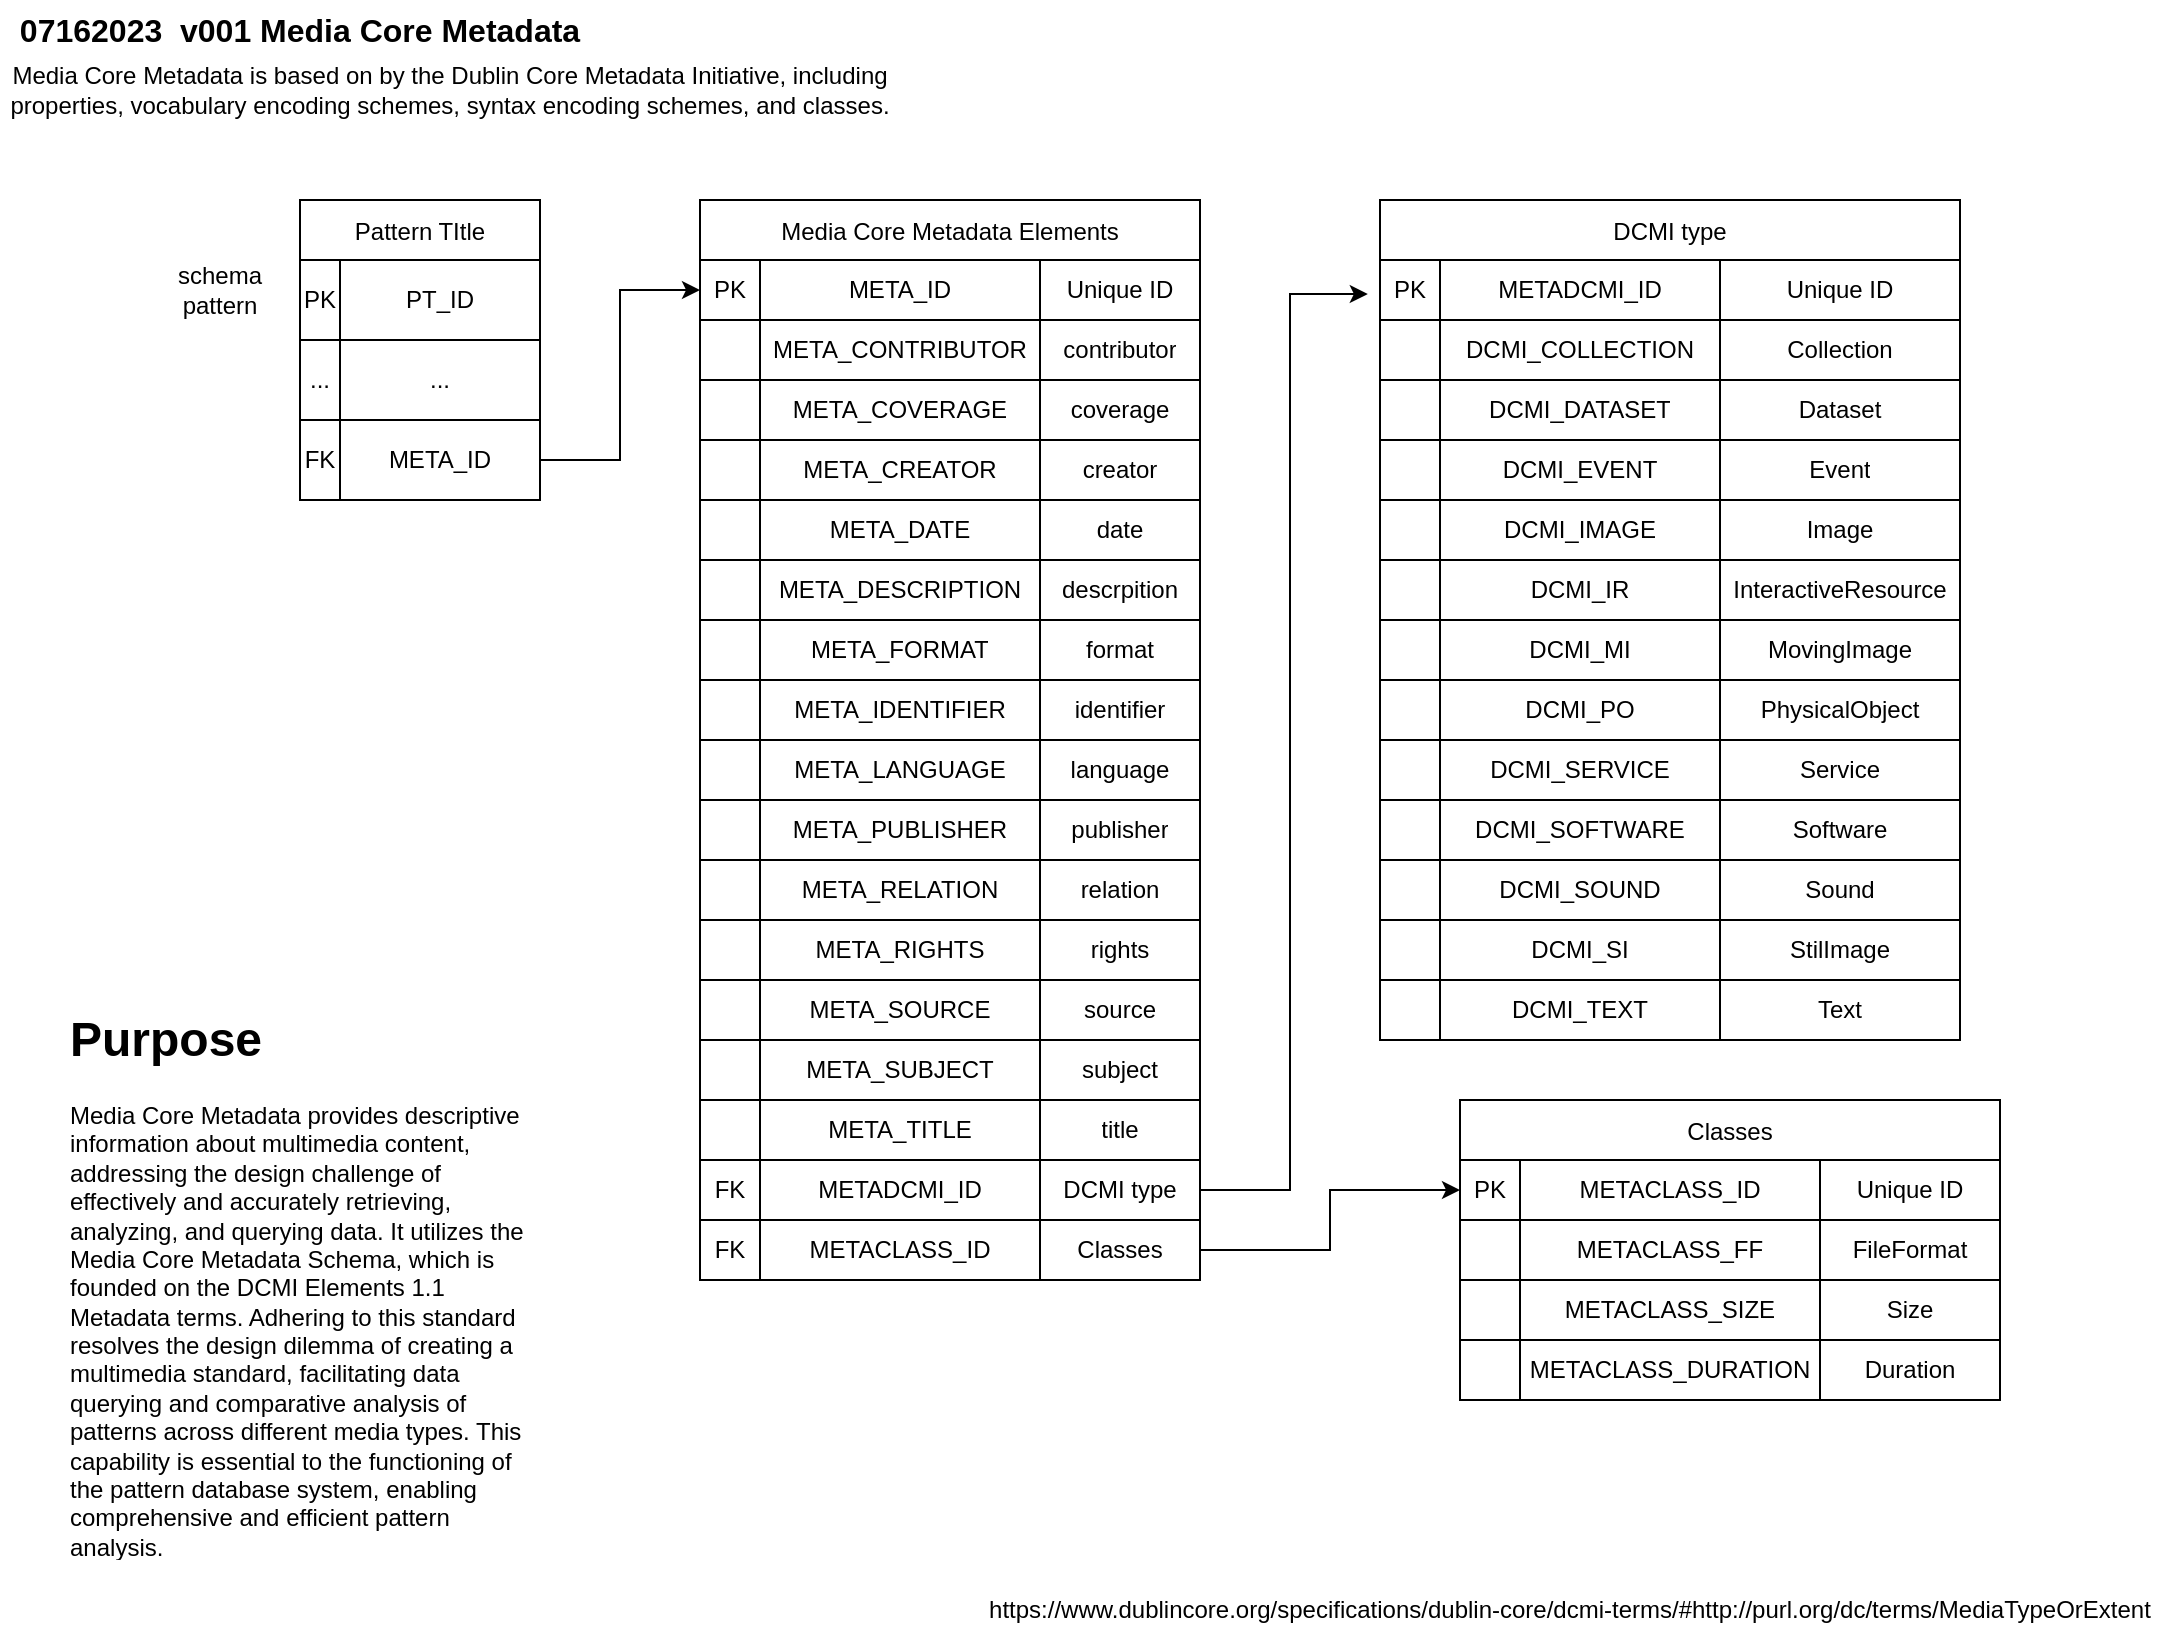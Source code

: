 <mxfile version="21.6.1" type="device">
  <diagram name="Page-1" id="iYKstBox7GolUxYOOgu2">
    <mxGraphModel dx="1591" dy="949" grid="1" gridSize="10" guides="1" tooltips="1" connect="1" arrows="1" fold="1" page="1" pageScale="1" pageWidth="1100" pageHeight="850" math="0" shadow="0">
      <root>
        <mxCell id="0" />
        <mxCell id="1" parent="0" />
        <mxCell id="9rQU9o_O5r2x2-f-fTDm-1" value="07162023&amp;nbsp; v001 Media Core Metadata" style="text;html=1;strokeColor=none;fillColor=none;align=center;verticalAlign=middle;whiteSpace=wrap;rounded=0;strokeWidth=0;fontSize=16;fontStyle=1" vertex="1" parent="1">
          <mxGeometry x="10" y="20" width="300" height="30" as="geometry" />
        </mxCell>
        <mxCell id="9rQU9o_O5r2x2-f-fTDm-2" value="Media Core Metadata Elements" style="shape=table;startSize=30;container=1;collapsible=0;childLayout=tableLayout;" vertex="1" parent="1">
          <mxGeometry x="360" y="120" width="250" height="540" as="geometry" />
        </mxCell>
        <mxCell id="9rQU9o_O5r2x2-f-fTDm-117" style="shape=tableRow;horizontal=0;startSize=0;swimlaneHead=0;swimlaneBody=0;strokeColor=inherit;top=0;left=0;bottom=0;right=0;collapsible=0;dropTarget=0;fillColor=none;points=[[0,0.5],[1,0.5]];portConstraint=eastwest;" vertex="1" parent="9rQU9o_O5r2x2-f-fTDm-2">
          <mxGeometry y="30" width="250" height="30" as="geometry" />
        </mxCell>
        <mxCell id="9rQU9o_O5r2x2-f-fTDm-118" value="PK" style="shape=partialRectangle;html=1;whiteSpace=wrap;connectable=0;strokeColor=inherit;overflow=hidden;fillColor=none;top=0;left=0;bottom=0;right=0;pointerEvents=1;" vertex="1" parent="9rQU9o_O5r2x2-f-fTDm-117">
          <mxGeometry width="30" height="30" as="geometry">
            <mxRectangle width="30" height="30" as="alternateBounds" />
          </mxGeometry>
        </mxCell>
        <mxCell id="9rQU9o_O5r2x2-f-fTDm-119" value="META_ID" style="shape=partialRectangle;html=1;whiteSpace=wrap;connectable=0;strokeColor=inherit;overflow=hidden;fillColor=none;top=0;left=0;bottom=0;right=0;pointerEvents=1;" vertex="1" parent="9rQU9o_O5r2x2-f-fTDm-117">
          <mxGeometry x="30" width="140" height="30" as="geometry">
            <mxRectangle width="140" height="30" as="alternateBounds" />
          </mxGeometry>
        </mxCell>
        <mxCell id="9rQU9o_O5r2x2-f-fTDm-120" value="Unique ID" style="shape=partialRectangle;html=1;whiteSpace=wrap;connectable=0;strokeColor=inherit;overflow=hidden;fillColor=none;top=0;left=0;bottom=0;right=0;pointerEvents=1;" vertex="1" parent="9rQU9o_O5r2x2-f-fTDm-117">
          <mxGeometry x="170" width="80" height="30" as="geometry">
            <mxRectangle width="80" height="30" as="alternateBounds" />
          </mxGeometry>
        </mxCell>
        <mxCell id="9rQU9o_O5r2x2-f-fTDm-3" value="" style="shape=tableRow;horizontal=0;startSize=0;swimlaneHead=0;swimlaneBody=0;strokeColor=inherit;top=0;left=0;bottom=0;right=0;collapsible=0;dropTarget=0;fillColor=none;points=[[0,0.5],[1,0.5]];portConstraint=eastwest;" vertex="1" parent="9rQU9o_O5r2x2-f-fTDm-2">
          <mxGeometry y="60" width="250" height="30" as="geometry" />
        </mxCell>
        <mxCell id="9rQU9o_O5r2x2-f-fTDm-101" value="" style="shape=partialRectangle;html=1;whiteSpace=wrap;connectable=0;strokeColor=inherit;overflow=hidden;fillColor=none;top=0;left=0;bottom=0;right=0;pointerEvents=1;" vertex="1" parent="9rQU9o_O5r2x2-f-fTDm-3">
          <mxGeometry width="30" height="30" as="geometry">
            <mxRectangle width="30" height="30" as="alternateBounds" />
          </mxGeometry>
        </mxCell>
        <mxCell id="9rQU9o_O5r2x2-f-fTDm-85" value="META_CONTRIBUTOR" style="shape=partialRectangle;html=1;whiteSpace=wrap;connectable=0;strokeColor=inherit;overflow=hidden;fillColor=none;top=0;left=0;bottom=0;right=0;pointerEvents=1;" vertex="1" parent="9rQU9o_O5r2x2-f-fTDm-3">
          <mxGeometry x="30" width="140" height="30" as="geometry">
            <mxRectangle width="140" height="30" as="alternateBounds" />
          </mxGeometry>
        </mxCell>
        <mxCell id="9rQU9o_O5r2x2-f-fTDm-4" value="contributor" style="shape=partialRectangle;html=1;whiteSpace=wrap;connectable=0;strokeColor=inherit;overflow=hidden;fillColor=none;top=0;left=0;bottom=0;right=0;pointerEvents=1;" vertex="1" parent="9rQU9o_O5r2x2-f-fTDm-3">
          <mxGeometry x="170" width="80" height="30" as="geometry">
            <mxRectangle width="80" height="30" as="alternateBounds" />
          </mxGeometry>
        </mxCell>
        <mxCell id="9rQU9o_O5r2x2-f-fTDm-5" value="" style="shape=tableRow;horizontal=0;startSize=0;swimlaneHead=0;swimlaneBody=0;strokeColor=inherit;top=0;left=0;bottom=0;right=0;collapsible=0;dropTarget=0;fillColor=none;points=[[0,0.5],[1,0.5]];portConstraint=eastwest;" vertex="1" parent="9rQU9o_O5r2x2-f-fTDm-2">
          <mxGeometry y="90" width="250" height="30" as="geometry" />
        </mxCell>
        <mxCell id="9rQU9o_O5r2x2-f-fTDm-102" style="shape=partialRectangle;html=1;whiteSpace=wrap;connectable=0;strokeColor=inherit;overflow=hidden;fillColor=none;top=0;left=0;bottom=0;right=0;pointerEvents=1;" vertex="1" parent="9rQU9o_O5r2x2-f-fTDm-5">
          <mxGeometry width="30" height="30" as="geometry">
            <mxRectangle width="30" height="30" as="alternateBounds" />
          </mxGeometry>
        </mxCell>
        <mxCell id="9rQU9o_O5r2x2-f-fTDm-86" value="META_COVERAGE" style="shape=partialRectangle;html=1;whiteSpace=wrap;connectable=0;strokeColor=inherit;overflow=hidden;fillColor=none;top=0;left=0;bottom=0;right=0;pointerEvents=1;" vertex="1" parent="9rQU9o_O5r2x2-f-fTDm-5">
          <mxGeometry x="30" width="140" height="30" as="geometry">
            <mxRectangle width="140" height="30" as="alternateBounds" />
          </mxGeometry>
        </mxCell>
        <mxCell id="9rQU9o_O5r2x2-f-fTDm-6" value="coverage" style="shape=partialRectangle;html=1;whiteSpace=wrap;connectable=0;strokeColor=inherit;overflow=hidden;fillColor=none;top=0;left=0;bottom=0;right=0;pointerEvents=1;" vertex="1" parent="9rQU9o_O5r2x2-f-fTDm-5">
          <mxGeometry x="170" width="80" height="30" as="geometry">
            <mxRectangle width="80" height="30" as="alternateBounds" />
          </mxGeometry>
        </mxCell>
        <mxCell id="9rQU9o_O5r2x2-f-fTDm-7" value="" style="shape=tableRow;horizontal=0;startSize=0;swimlaneHead=0;swimlaneBody=0;strokeColor=inherit;top=0;left=0;bottom=0;right=0;collapsible=0;dropTarget=0;fillColor=none;points=[[0,0.5],[1,0.5]];portConstraint=eastwest;" vertex="1" parent="9rQU9o_O5r2x2-f-fTDm-2">
          <mxGeometry y="120" width="250" height="30" as="geometry" />
        </mxCell>
        <mxCell id="9rQU9o_O5r2x2-f-fTDm-103" style="shape=partialRectangle;html=1;whiteSpace=wrap;connectable=0;strokeColor=inherit;overflow=hidden;fillColor=none;top=0;left=0;bottom=0;right=0;pointerEvents=1;" vertex="1" parent="9rQU9o_O5r2x2-f-fTDm-7">
          <mxGeometry width="30" height="30" as="geometry">
            <mxRectangle width="30" height="30" as="alternateBounds" />
          </mxGeometry>
        </mxCell>
        <mxCell id="9rQU9o_O5r2x2-f-fTDm-87" value="META_CREATOR" style="shape=partialRectangle;html=1;whiteSpace=wrap;connectable=0;strokeColor=inherit;overflow=hidden;fillColor=none;top=0;left=0;bottom=0;right=0;pointerEvents=1;" vertex="1" parent="9rQU9o_O5r2x2-f-fTDm-7">
          <mxGeometry x="30" width="140" height="30" as="geometry">
            <mxRectangle width="140" height="30" as="alternateBounds" />
          </mxGeometry>
        </mxCell>
        <mxCell id="9rQU9o_O5r2x2-f-fTDm-8" value="creator" style="shape=partialRectangle;html=1;whiteSpace=wrap;connectable=0;strokeColor=inherit;overflow=hidden;fillColor=none;top=0;left=0;bottom=0;right=0;pointerEvents=1;" vertex="1" parent="9rQU9o_O5r2x2-f-fTDm-7">
          <mxGeometry x="170" width="80" height="30" as="geometry">
            <mxRectangle width="80" height="30" as="alternateBounds" />
          </mxGeometry>
        </mxCell>
        <mxCell id="9rQU9o_O5r2x2-f-fTDm-10" style="shape=tableRow;horizontal=0;startSize=0;swimlaneHead=0;swimlaneBody=0;strokeColor=inherit;top=0;left=0;bottom=0;right=0;collapsible=0;dropTarget=0;fillColor=none;points=[[0,0.5],[1,0.5]];portConstraint=eastwest;" vertex="1" parent="9rQU9o_O5r2x2-f-fTDm-2">
          <mxGeometry y="150" width="250" height="30" as="geometry" />
        </mxCell>
        <mxCell id="9rQU9o_O5r2x2-f-fTDm-104" style="shape=partialRectangle;html=1;whiteSpace=wrap;connectable=0;strokeColor=inherit;overflow=hidden;fillColor=none;top=0;left=0;bottom=0;right=0;pointerEvents=1;" vertex="1" parent="9rQU9o_O5r2x2-f-fTDm-10">
          <mxGeometry width="30" height="30" as="geometry">
            <mxRectangle width="30" height="30" as="alternateBounds" />
          </mxGeometry>
        </mxCell>
        <mxCell id="9rQU9o_O5r2x2-f-fTDm-88" value="META_DATE" style="shape=partialRectangle;html=1;whiteSpace=wrap;connectable=0;strokeColor=inherit;overflow=hidden;fillColor=none;top=0;left=0;bottom=0;right=0;pointerEvents=1;" vertex="1" parent="9rQU9o_O5r2x2-f-fTDm-10">
          <mxGeometry x="30" width="140" height="30" as="geometry">
            <mxRectangle width="140" height="30" as="alternateBounds" />
          </mxGeometry>
        </mxCell>
        <mxCell id="9rQU9o_O5r2x2-f-fTDm-11" value="date" style="shape=partialRectangle;html=1;whiteSpace=wrap;connectable=0;strokeColor=inherit;overflow=hidden;fillColor=none;top=0;left=0;bottom=0;right=0;pointerEvents=1;" vertex="1" parent="9rQU9o_O5r2x2-f-fTDm-10">
          <mxGeometry x="170" width="80" height="30" as="geometry">
            <mxRectangle width="80" height="30" as="alternateBounds" />
          </mxGeometry>
        </mxCell>
        <mxCell id="9rQU9o_O5r2x2-f-fTDm-12" style="shape=tableRow;horizontal=0;startSize=0;swimlaneHead=0;swimlaneBody=0;strokeColor=inherit;top=0;left=0;bottom=0;right=0;collapsible=0;dropTarget=0;fillColor=none;points=[[0,0.5],[1,0.5]];portConstraint=eastwest;" vertex="1" parent="9rQU9o_O5r2x2-f-fTDm-2">
          <mxGeometry y="180" width="250" height="30" as="geometry" />
        </mxCell>
        <mxCell id="9rQU9o_O5r2x2-f-fTDm-105" style="shape=partialRectangle;html=1;whiteSpace=wrap;connectable=0;strokeColor=inherit;overflow=hidden;fillColor=none;top=0;left=0;bottom=0;right=0;pointerEvents=1;" vertex="1" parent="9rQU9o_O5r2x2-f-fTDm-12">
          <mxGeometry width="30" height="30" as="geometry">
            <mxRectangle width="30" height="30" as="alternateBounds" />
          </mxGeometry>
        </mxCell>
        <mxCell id="9rQU9o_O5r2x2-f-fTDm-89" value="META_DESCRIPTION" style="shape=partialRectangle;html=1;whiteSpace=wrap;connectable=0;strokeColor=inherit;overflow=hidden;fillColor=none;top=0;left=0;bottom=0;right=0;pointerEvents=1;" vertex="1" parent="9rQU9o_O5r2x2-f-fTDm-12">
          <mxGeometry x="30" width="140" height="30" as="geometry">
            <mxRectangle width="140" height="30" as="alternateBounds" />
          </mxGeometry>
        </mxCell>
        <mxCell id="9rQU9o_O5r2x2-f-fTDm-13" value="descrpition" style="shape=partialRectangle;html=1;whiteSpace=wrap;connectable=0;strokeColor=inherit;overflow=hidden;fillColor=none;top=0;left=0;bottom=0;right=0;pointerEvents=1;" vertex="1" parent="9rQU9o_O5r2x2-f-fTDm-12">
          <mxGeometry x="170" width="80" height="30" as="geometry">
            <mxRectangle width="80" height="30" as="alternateBounds" />
          </mxGeometry>
        </mxCell>
        <mxCell id="9rQU9o_O5r2x2-f-fTDm-14" style="shape=tableRow;horizontal=0;startSize=0;swimlaneHead=0;swimlaneBody=0;strokeColor=inherit;top=0;left=0;bottom=0;right=0;collapsible=0;dropTarget=0;fillColor=none;points=[[0,0.5],[1,0.5]];portConstraint=eastwest;" vertex="1" parent="9rQU9o_O5r2x2-f-fTDm-2">
          <mxGeometry y="210" width="250" height="30" as="geometry" />
        </mxCell>
        <mxCell id="9rQU9o_O5r2x2-f-fTDm-106" style="shape=partialRectangle;html=1;whiteSpace=wrap;connectable=0;strokeColor=inherit;overflow=hidden;fillColor=none;top=0;left=0;bottom=0;right=0;pointerEvents=1;" vertex="1" parent="9rQU9o_O5r2x2-f-fTDm-14">
          <mxGeometry width="30" height="30" as="geometry">
            <mxRectangle width="30" height="30" as="alternateBounds" />
          </mxGeometry>
        </mxCell>
        <mxCell id="9rQU9o_O5r2x2-f-fTDm-90" value="META_FORMAT" style="shape=partialRectangle;html=1;whiteSpace=wrap;connectable=0;strokeColor=inherit;overflow=hidden;fillColor=none;top=0;left=0;bottom=0;right=0;pointerEvents=1;" vertex="1" parent="9rQU9o_O5r2x2-f-fTDm-14">
          <mxGeometry x="30" width="140" height="30" as="geometry">
            <mxRectangle width="140" height="30" as="alternateBounds" />
          </mxGeometry>
        </mxCell>
        <mxCell id="9rQU9o_O5r2x2-f-fTDm-15" value="format" style="shape=partialRectangle;html=1;whiteSpace=wrap;connectable=0;strokeColor=inherit;overflow=hidden;fillColor=none;top=0;left=0;bottom=0;right=0;pointerEvents=1;" vertex="1" parent="9rQU9o_O5r2x2-f-fTDm-14">
          <mxGeometry x="170" width="80" height="30" as="geometry">
            <mxRectangle width="80" height="30" as="alternateBounds" />
          </mxGeometry>
        </mxCell>
        <mxCell id="9rQU9o_O5r2x2-f-fTDm-16" style="shape=tableRow;horizontal=0;startSize=0;swimlaneHead=0;swimlaneBody=0;strokeColor=inherit;top=0;left=0;bottom=0;right=0;collapsible=0;dropTarget=0;fillColor=none;points=[[0,0.5],[1,0.5]];portConstraint=eastwest;" vertex="1" parent="9rQU9o_O5r2x2-f-fTDm-2">
          <mxGeometry y="240" width="250" height="30" as="geometry" />
        </mxCell>
        <mxCell id="9rQU9o_O5r2x2-f-fTDm-107" style="shape=partialRectangle;html=1;whiteSpace=wrap;connectable=0;strokeColor=inherit;overflow=hidden;fillColor=none;top=0;left=0;bottom=0;right=0;pointerEvents=1;" vertex="1" parent="9rQU9o_O5r2x2-f-fTDm-16">
          <mxGeometry width="30" height="30" as="geometry">
            <mxRectangle width="30" height="30" as="alternateBounds" />
          </mxGeometry>
        </mxCell>
        <mxCell id="9rQU9o_O5r2x2-f-fTDm-91" value="META_IDENTIFIER" style="shape=partialRectangle;html=1;whiteSpace=wrap;connectable=0;strokeColor=inherit;overflow=hidden;fillColor=none;top=0;left=0;bottom=0;right=0;pointerEvents=1;" vertex="1" parent="9rQU9o_O5r2x2-f-fTDm-16">
          <mxGeometry x="30" width="140" height="30" as="geometry">
            <mxRectangle width="140" height="30" as="alternateBounds" />
          </mxGeometry>
        </mxCell>
        <mxCell id="9rQU9o_O5r2x2-f-fTDm-17" value="identifier" style="shape=partialRectangle;html=1;whiteSpace=wrap;connectable=0;strokeColor=inherit;overflow=hidden;fillColor=none;top=0;left=0;bottom=0;right=0;pointerEvents=1;" vertex="1" parent="9rQU9o_O5r2x2-f-fTDm-16">
          <mxGeometry x="170" width="80" height="30" as="geometry">
            <mxRectangle width="80" height="30" as="alternateBounds" />
          </mxGeometry>
        </mxCell>
        <mxCell id="9rQU9o_O5r2x2-f-fTDm-18" style="shape=tableRow;horizontal=0;startSize=0;swimlaneHead=0;swimlaneBody=0;strokeColor=inherit;top=0;left=0;bottom=0;right=0;collapsible=0;dropTarget=0;fillColor=none;points=[[0,0.5],[1,0.5]];portConstraint=eastwest;" vertex="1" parent="9rQU9o_O5r2x2-f-fTDm-2">
          <mxGeometry y="270" width="250" height="30" as="geometry" />
        </mxCell>
        <mxCell id="9rQU9o_O5r2x2-f-fTDm-108" style="shape=partialRectangle;html=1;whiteSpace=wrap;connectable=0;strokeColor=inherit;overflow=hidden;fillColor=none;top=0;left=0;bottom=0;right=0;pointerEvents=1;" vertex="1" parent="9rQU9o_O5r2x2-f-fTDm-18">
          <mxGeometry width="30" height="30" as="geometry">
            <mxRectangle width="30" height="30" as="alternateBounds" />
          </mxGeometry>
        </mxCell>
        <mxCell id="9rQU9o_O5r2x2-f-fTDm-92" value="META_LANGUAGE" style="shape=partialRectangle;html=1;whiteSpace=wrap;connectable=0;strokeColor=inherit;overflow=hidden;fillColor=none;top=0;left=0;bottom=0;right=0;pointerEvents=1;" vertex="1" parent="9rQU9o_O5r2x2-f-fTDm-18">
          <mxGeometry x="30" width="140" height="30" as="geometry">
            <mxRectangle width="140" height="30" as="alternateBounds" />
          </mxGeometry>
        </mxCell>
        <mxCell id="9rQU9o_O5r2x2-f-fTDm-19" value="language" style="shape=partialRectangle;html=1;whiteSpace=wrap;connectable=0;strokeColor=inherit;overflow=hidden;fillColor=none;top=0;left=0;bottom=0;right=0;pointerEvents=1;" vertex="1" parent="9rQU9o_O5r2x2-f-fTDm-18">
          <mxGeometry x="170" width="80" height="30" as="geometry">
            <mxRectangle width="80" height="30" as="alternateBounds" />
          </mxGeometry>
        </mxCell>
        <mxCell id="9rQU9o_O5r2x2-f-fTDm-20" style="shape=tableRow;horizontal=0;startSize=0;swimlaneHead=0;swimlaneBody=0;strokeColor=inherit;top=0;left=0;bottom=0;right=0;collapsible=0;dropTarget=0;fillColor=none;points=[[0,0.5],[1,0.5]];portConstraint=eastwest;" vertex="1" parent="9rQU9o_O5r2x2-f-fTDm-2">
          <mxGeometry y="300" width="250" height="30" as="geometry" />
        </mxCell>
        <mxCell id="9rQU9o_O5r2x2-f-fTDm-109" style="shape=partialRectangle;html=1;whiteSpace=wrap;connectable=0;strokeColor=inherit;overflow=hidden;fillColor=none;top=0;left=0;bottom=0;right=0;pointerEvents=1;" vertex="1" parent="9rQU9o_O5r2x2-f-fTDm-20">
          <mxGeometry width="30" height="30" as="geometry">
            <mxRectangle width="30" height="30" as="alternateBounds" />
          </mxGeometry>
        </mxCell>
        <mxCell id="9rQU9o_O5r2x2-f-fTDm-93" value="META_PUBLISHER" style="shape=partialRectangle;html=1;whiteSpace=wrap;connectable=0;strokeColor=inherit;overflow=hidden;fillColor=none;top=0;left=0;bottom=0;right=0;pointerEvents=1;" vertex="1" parent="9rQU9o_O5r2x2-f-fTDm-20">
          <mxGeometry x="30" width="140" height="30" as="geometry">
            <mxRectangle width="140" height="30" as="alternateBounds" />
          </mxGeometry>
        </mxCell>
        <mxCell id="9rQU9o_O5r2x2-f-fTDm-21" value="publisher" style="shape=partialRectangle;html=1;whiteSpace=wrap;connectable=0;strokeColor=inherit;overflow=hidden;fillColor=none;top=0;left=0;bottom=0;right=0;pointerEvents=1;" vertex="1" parent="9rQU9o_O5r2x2-f-fTDm-20">
          <mxGeometry x="170" width="80" height="30" as="geometry">
            <mxRectangle width="80" height="30" as="alternateBounds" />
          </mxGeometry>
        </mxCell>
        <mxCell id="9rQU9o_O5r2x2-f-fTDm-22" style="shape=tableRow;horizontal=0;startSize=0;swimlaneHead=0;swimlaneBody=0;strokeColor=inherit;top=0;left=0;bottom=0;right=0;collapsible=0;dropTarget=0;fillColor=none;points=[[0,0.5],[1,0.5]];portConstraint=eastwest;" vertex="1" parent="9rQU9o_O5r2x2-f-fTDm-2">
          <mxGeometry y="330" width="250" height="30" as="geometry" />
        </mxCell>
        <mxCell id="9rQU9o_O5r2x2-f-fTDm-110" style="shape=partialRectangle;html=1;whiteSpace=wrap;connectable=0;strokeColor=inherit;overflow=hidden;fillColor=none;top=0;left=0;bottom=0;right=0;pointerEvents=1;" vertex="1" parent="9rQU9o_O5r2x2-f-fTDm-22">
          <mxGeometry width="30" height="30" as="geometry">
            <mxRectangle width="30" height="30" as="alternateBounds" />
          </mxGeometry>
        </mxCell>
        <mxCell id="9rQU9o_O5r2x2-f-fTDm-94" value="META_RELATION" style="shape=partialRectangle;html=1;whiteSpace=wrap;connectable=0;strokeColor=inherit;overflow=hidden;fillColor=none;top=0;left=0;bottom=0;right=0;pointerEvents=1;" vertex="1" parent="9rQU9o_O5r2x2-f-fTDm-22">
          <mxGeometry x="30" width="140" height="30" as="geometry">
            <mxRectangle width="140" height="30" as="alternateBounds" />
          </mxGeometry>
        </mxCell>
        <mxCell id="9rQU9o_O5r2x2-f-fTDm-23" value="relation" style="shape=partialRectangle;html=1;whiteSpace=wrap;connectable=0;strokeColor=inherit;overflow=hidden;fillColor=none;top=0;left=0;bottom=0;right=0;pointerEvents=1;" vertex="1" parent="9rQU9o_O5r2x2-f-fTDm-22">
          <mxGeometry x="170" width="80" height="30" as="geometry">
            <mxRectangle width="80" height="30" as="alternateBounds" />
          </mxGeometry>
        </mxCell>
        <mxCell id="9rQU9o_O5r2x2-f-fTDm-24" style="shape=tableRow;horizontal=0;startSize=0;swimlaneHead=0;swimlaneBody=0;strokeColor=inherit;top=0;left=0;bottom=0;right=0;collapsible=0;dropTarget=0;fillColor=none;points=[[0,0.5],[1,0.5]];portConstraint=eastwest;" vertex="1" parent="9rQU9o_O5r2x2-f-fTDm-2">
          <mxGeometry y="360" width="250" height="30" as="geometry" />
        </mxCell>
        <mxCell id="9rQU9o_O5r2x2-f-fTDm-111" style="shape=partialRectangle;html=1;whiteSpace=wrap;connectable=0;strokeColor=inherit;overflow=hidden;fillColor=none;top=0;left=0;bottom=0;right=0;pointerEvents=1;" vertex="1" parent="9rQU9o_O5r2x2-f-fTDm-24">
          <mxGeometry width="30" height="30" as="geometry">
            <mxRectangle width="30" height="30" as="alternateBounds" />
          </mxGeometry>
        </mxCell>
        <mxCell id="9rQU9o_O5r2x2-f-fTDm-95" value="META_RIGHTS" style="shape=partialRectangle;html=1;whiteSpace=wrap;connectable=0;strokeColor=inherit;overflow=hidden;fillColor=none;top=0;left=0;bottom=0;right=0;pointerEvents=1;" vertex="1" parent="9rQU9o_O5r2x2-f-fTDm-24">
          <mxGeometry x="30" width="140" height="30" as="geometry">
            <mxRectangle width="140" height="30" as="alternateBounds" />
          </mxGeometry>
        </mxCell>
        <mxCell id="9rQU9o_O5r2x2-f-fTDm-25" value="rights" style="shape=partialRectangle;html=1;whiteSpace=wrap;connectable=0;strokeColor=inherit;overflow=hidden;fillColor=none;top=0;left=0;bottom=0;right=0;pointerEvents=1;" vertex="1" parent="9rQU9o_O5r2x2-f-fTDm-24">
          <mxGeometry x="170" width="80" height="30" as="geometry">
            <mxRectangle width="80" height="30" as="alternateBounds" />
          </mxGeometry>
        </mxCell>
        <mxCell id="9rQU9o_O5r2x2-f-fTDm-26" style="shape=tableRow;horizontal=0;startSize=0;swimlaneHead=0;swimlaneBody=0;strokeColor=inherit;top=0;left=0;bottom=0;right=0;collapsible=0;dropTarget=0;fillColor=none;points=[[0,0.5],[1,0.5]];portConstraint=eastwest;" vertex="1" parent="9rQU9o_O5r2x2-f-fTDm-2">
          <mxGeometry y="390" width="250" height="30" as="geometry" />
        </mxCell>
        <mxCell id="9rQU9o_O5r2x2-f-fTDm-112" style="shape=partialRectangle;html=1;whiteSpace=wrap;connectable=0;strokeColor=inherit;overflow=hidden;fillColor=none;top=0;left=0;bottom=0;right=0;pointerEvents=1;" vertex="1" parent="9rQU9o_O5r2x2-f-fTDm-26">
          <mxGeometry width="30" height="30" as="geometry">
            <mxRectangle width="30" height="30" as="alternateBounds" />
          </mxGeometry>
        </mxCell>
        <mxCell id="9rQU9o_O5r2x2-f-fTDm-96" value="META_SOURCE" style="shape=partialRectangle;html=1;whiteSpace=wrap;connectable=0;strokeColor=inherit;overflow=hidden;fillColor=none;top=0;left=0;bottom=0;right=0;pointerEvents=1;" vertex="1" parent="9rQU9o_O5r2x2-f-fTDm-26">
          <mxGeometry x="30" width="140" height="30" as="geometry">
            <mxRectangle width="140" height="30" as="alternateBounds" />
          </mxGeometry>
        </mxCell>
        <mxCell id="9rQU9o_O5r2x2-f-fTDm-27" value="source" style="shape=partialRectangle;html=1;whiteSpace=wrap;connectable=0;strokeColor=inherit;overflow=hidden;fillColor=none;top=0;left=0;bottom=0;right=0;pointerEvents=1;" vertex="1" parent="9rQU9o_O5r2x2-f-fTDm-26">
          <mxGeometry x="170" width="80" height="30" as="geometry">
            <mxRectangle width="80" height="30" as="alternateBounds" />
          </mxGeometry>
        </mxCell>
        <mxCell id="9rQU9o_O5r2x2-f-fTDm-28" style="shape=tableRow;horizontal=0;startSize=0;swimlaneHead=0;swimlaneBody=0;strokeColor=inherit;top=0;left=0;bottom=0;right=0;collapsible=0;dropTarget=0;fillColor=none;points=[[0,0.5],[1,0.5]];portConstraint=eastwest;" vertex="1" parent="9rQU9o_O5r2x2-f-fTDm-2">
          <mxGeometry y="420" width="250" height="30" as="geometry" />
        </mxCell>
        <mxCell id="9rQU9o_O5r2x2-f-fTDm-113" style="shape=partialRectangle;html=1;whiteSpace=wrap;connectable=0;strokeColor=inherit;overflow=hidden;fillColor=none;top=0;left=0;bottom=0;right=0;pointerEvents=1;" vertex="1" parent="9rQU9o_O5r2x2-f-fTDm-28">
          <mxGeometry width="30" height="30" as="geometry">
            <mxRectangle width="30" height="30" as="alternateBounds" />
          </mxGeometry>
        </mxCell>
        <mxCell id="9rQU9o_O5r2x2-f-fTDm-97" value="META_SUBJECT" style="shape=partialRectangle;html=1;whiteSpace=wrap;connectable=0;strokeColor=inherit;overflow=hidden;fillColor=none;top=0;left=0;bottom=0;right=0;pointerEvents=1;" vertex="1" parent="9rQU9o_O5r2x2-f-fTDm-28">
          <mxGeometry x="30" width="140" height="30" as="geometry">
            <mxRectangle width="140" height="30" as="alternateBounds" />
          </mxGeometry>
        </mxCell>
        <mxCell id="9rQU9o_O5r2x2-f-fTDm-29" value="subject" style="shape=partialRectangle;html=1;whiteSpace=wrap;connectable=0;strokeColor=inherit;overflow=hidden;fillColor=none;top=0;left=0;bottom=0;right=0;pointerEvents=1;" vertex="1" parent="9rQU9o_O5r2x2-f-fTDm-28">
          <mxGeometry x="170" width="80" height="30" as="geometry">
            <mxRectangle width="80" height="30" as="alternateBounds" />
          </mxGeometry>
        </mxCell>
        <mxCell id="9rQU9o_O5r2x2-f-fTDm-30" style="shape=tableRow;horizontal=0;startSize=0;swimlaneHead=0;swimlaneBody=0;strokeColor=inherit;top=0;left=0;bottom=0;right=0;collapsible=0;dropTarget=0;fillColor=none;points=[[0,0.5],[1,0.5]];portConstraint=eastwest;" vertex="1" parent="9rQU9o_O5r2x2-f-fTDm-2">
          <mxGeometry y="450" width="250" height="30" as="geometry" />
        </mxCell>
        <mxCell id="9rQU9o_O5r2x2-f-fTDm-114" style="shape=partialRectangle;html=1;whiteSpace=wrap;connectable=0;strokeColor=inherit;overflow=hidden;fillColor=none;top=0;left=0;bottom=0;right=0;pointerEvents=1;" vertex="1" parent="9rQU9o_O5r2x2-f-fTDm-30">
          <mxGeometry width="30" height="30" as="geometry">
            <mxRectangle width="30" height="30" as="alternateBounds" />
          </mxGeometry>
        </mxCell>
        <mxCell id="9rQU9o_O5r2x2-f-fTDm-98" value="META_TITLE" style="shape=partialRectangle;html=1;whiteSpace=wrap;connectable=0;strokeColor=inherit;overflow=hidden;fillColor=none;top=0;left=0;bottom=0;right=0;pointerEvents=1;" vertex="1" parent="9rQU9o_O5r2x2-f-fTDm-30">
          <mxGeometry x="30" width="140" height="30" as="geometry">
            <mxRectangle width="140" height="30" as="alternateBounds" />
          </mxGeometry>
        </mxCell>
        <mxCell id="9rQU9o_O5r2x2-f-fTDm-31" value="title" style="shape=partialRectangle;html=1;whiteSpace=wrap;connectable=0;strokeColor=inherit;overflow=hidden;fillColor=none;top=0;left=0;bottom=0;right=0;pointerEvents=1;" vertex="1" parent="9rQU9o_O5r2x2-f-fTDm-30">
          <mxGeometry x="170" width="80" height="30" as="geometry">
            <mxRectangle width="80" height="30" as="alternateBounds" />
          </mxGeometry>
        </mxCell>
        <mxCell id="9rQU9o_O5r2x2-f-fTDm-32" style="shape=tableRow;horizontal=0;startSize=0;swimlaneHead=0;swimlaneBody=0;strokeColor=inherit;top=0;left=0;bottom=0;right=0;collapsible=0;dropTarget=0;fillColor=none;points=[[0,0.5],[1,0.5]];portConstraint=eastwest;" vertex="1" parent="9rQU9o_O5r2x2-f-fTDm-2">
          <mxGeometry y="480" width="250" height="30" as="geometry" />
        </mxCell>
        <mxCell id="9rQU9o_O5r2x2-f-fTDm-115" value="FK" style="shape=partialRectangle;html=1;whiteSpace=wrap;connectable=0;strokeColor=inherit;overflow=hidden;fillColor=none;top=0;left=0;bottom=0;right=0;pointerEvents=1;" vertex="1" parent="9rQU9o_O5r2x2-f-fTDm-32">
          <mxGeometry width="30" height="30" as="geometry">
            <mxRectangle width="30" height="30" as="alternateBounds" />
          </mxGeometry>
        </mxCell>
        <mxCell id="9rQU9o_O5r2x2-f-fTDm-99" value="METADCMI_ID" style="shape=partialRectangle;html=1;whiteSpace=wrap;connectable=0;strokeColor=inherit;overflow=hidden;fillColor=none;top=0;left=0;bottom=0;right=0;pointerEvents=1;" vertex="1" parent="9rQU9o_O5r2x2-f-fTDm-32">
          <mxGeometry x="30" width="140" height="30" as="geometry">
            <mxRectangle width="140" height="30" as="alternateBounds" />
          </mxGeometry>
        </mxCell>
        <mxCell id="9rQU9o_O5r2x2-f-fTDm-33" value="DCMI type" style="shape=partialRectangle;html=1;whiteSpace=wrap;connectable=0;strokeColor=inherit;overflow=hidden;fillColor=none;top=0;left=0;bottom=0;right=0;pointerEvents=1;" vertex="1" parent="9rQU9o_O5r2x2-f-fTDm-32">
          <mxGeometry x="170" width="80" height="30" as="geometry">
            <mxRectangle width="80" height="30" as="alternateBounds" />
          </mxGeometry>
        </mxCell>
        <mxCell id="9rQU9o_O5r2x2-f-fTDm-72" style="shape=tableRow;horizontal=0;startSize=0;swimlaneHead=0;swimlaneBody=0;strokeColor=inherit;top=0;left=0;bottom=0;right=0;collapsible=0;dropTarget=0;fillColor=none;points=[[0,0.5],[1,0.5]];portConstraint=eastwest;" vertex="1" parent="9rQU9o_O5r2x2-f-fTDm-2">
          <mxGeometry y="510" width="250" height="30" as="geometry" />
        </mxCell>
        <mxCell id="9rQU9o_O5r2x2-f-fTDm-116" value="FK" style="shape=partialRectangle;html=1;whiteSpace=wrap;connectable=0;strokeColor=inherit;overflow=hidden;fillColor=none;top=0;left=0;bottom=0;right=0;pointerEvents=1;" vertex="1" parent="9rQU9o_O5r2x2-f-fTDm-72">
          <mxGeometry width="30" height="30" as="geometry">
            <mxRectangle width="30" height="30" as="alternateBounds" />
          </mxGeometry>
        </mxCell>
        <mxCell id="9rQU9o_O5r2x2-f-fTDm-100" value="METACLASS_ID" style="shape=partialRectangle;html=1;whiteSpace=wrap;connectable=0;strokeColor=inherit;overflow=hidden;fillColor=none;top=0;left=0;bottom=0;right=0;pointerEvents=1;" vertex="1" parent="9rQU9o_O5r2x2-f-fTDm-72">
          <mxGeometry x="30" width="140" height="30" as="geometry">
            <mxRectangle width="140" height="30" as="alternateBounds" />
          </mxGeometry>
        </mxCell>
        <mxCell id="9rQU9o_O5r2x2-f-fTDm-73" value="Classes" style="shape=partialRectangle;html=1;whiteSpace=wrap;connectable=0;strokeColor=inherit;overflow=hidden;fillColor=none;top=0;left=0;bottom=0;right=0;pointerEvents=1;" vertex="1" parent="9rQU9o_O5r2x2-f-fTDm-72">
          <mxGeometry x="170" width="80" height="30" as="geometry">
            <mxRectangle width="80" height="30" as="alternateBounds" />
          </mxGeometry>
        </mxCell>
        <mxCell id="9rQU9o_O5r2x2-f-fTDm-9" value="Media Core Metadata is based on&amp;nbsp;by the Dublin Core Metadata Initiative, including properties, vocabulary encoding schemes, syntax encoding schemes, and classes." style="text;html=1;strokeColor=none;fillColor=none;align=center;verticalAlign=middle;whiteSpace=wrap;rounded=0;" vertex="1" parent="1">
          <mxGeometry x="10" y="50" width="450" height="30" as="geometry" />
        </mxCell>
        <mxCell id="9rQU9o_O5r2x2-f-fTDm-34" value="DCMI type" style="shape=table;startSize=30;container=1;collapsible=0;childLayout=tableLayout;" vertex="1" parent="1">
          <mxGeometry x="700" y="120" width="290" height="420" as="geometry" />
        </mxCell>
        <mxCell id="9rQU9o_O5r2x2-f-fTDm-145" style="shape=tableRow;horizontal=0;startSize=0;swimlaneHead=0;swimlaneBody=0;strokeColor=inherit;top=0;left=0;bottom=0;right=0;collapsible=0;dropTarget=0;fillColor=none;points=[[0,0.5],[1,0.5]];portConstraint=eastwest;" vertex="1" parent="9rQU9o_O5r2x2-f-fTDm-34">
          <mxGeometry y="30" width="290" height="30" as="geometry" />
        </mxCell>
        <mxCell id="9rQU9o_O5r2x2-f-fTDm-146" value="PK" style="shape=partialRectangle;html=1;whiteSpace=wrap;connectable=0;strokeColor=inherit;overflow=hidden;fillColor=none;top=0;left=0;bottom=0;right=0;pointerEvents=1;" vertex="1" parent="9rQU9o_O5r2x2-f-fTDm-145">
          <mxGeometry width="30" height="30" as="geometry">
            <mxRectangle width="30" height="30" as="alternateBounds" />
          </mxGeometry>
        </mxCell>
        <mxCell id="9rQU9o_O5r2x2-f-fTDm-147" value="METADCMI_ID" style="shape=partialRectangle;html=1;whiteSpace=wrap;connectable=0;strokeColor=inherit;overflow=hidden;fillColor=none;top=0;left=0;bottom=0;right=0;pointerEvents=1;" vertex="1" parent="9rQU9o_O5r2x2-f-fTDm-145">
          <mxGeometry x="30" width="140" height="30" as="geometry">
            <mxRectangle width="140" height="30" as="alternateBounds" />
          </mxGeometry>
        </mxCell>
        <mxCell id="9rQU9o_O5r2x2-f-fTDm-148" value="Unique ID" style="shape=partialRectangle;html=1;whiteSpace=wrap;connectable=0;strokeColor=inherit;overflow=hidden;fillColor=none;top=0;left=0;bottom=0;right=0;pointerEvents=1;" vertex="1" parent="9rQU9o_O5r2x2-f-fTDm-145">
          <mxGeometry x="170" width="120" height="30" as="geometry">
            <mxRectangle width="120" height="30" as="alternateBounds" />
          </mxGeometry>
        </mxCell>
        <mxCell id="9rQU9o_O5r2x2-f-fTDm-35" value="" style="shape=tableRow;horizontal=0;startSize=0;swimlaneHead=0;swimlaneBody=0;strokeColor=inherit;top=0;left=0;bottom=0;right=0;collapsible=0;dropTarget=0;fillColor=none;points=[[0,0.5],[1,0.5]];portConstraint=eastwest;" vertex="1" parent="9rQU9o_O5r2x2-f-fTDm-34">
          <mxGeometry y="60" width="290" height="30" as="geometry" />
        </mxCell>
        <mxCell id="9rQU9o_O5r2x2-f-fTDm-133" style="shape=partialRectangle;html=1;whiteSpace=wrap;connectable=0;strokeColor=inherit;overflow=hidden;fillColor=none;top=0;left=0;bottom=0;right=0;pointerEvents=1;" vertex="1" parent="9rQU9o_O5r2x2-f-fTDm-35">
          <mxGeometry width="30" height="30" as="geometry">
            <mxRectangle width="30" height="30" as="alternateBounds" />
          </mxGeometry>
        </mxCell>
        <mxCell id="9rQU9o_O5r2x2-f-fTDm-121" value="DCMI_COLLECTION" style="shape=partialRectangle;html=1;whiteSpace=wrap;connectable=0;strokeColor=inherit;overflow=hidden;fillColor=none;top=0;left=0;bottom=0;right=0;pointerEvents=1;" vertex="1" parent="9rQU9o_O5r2x2-f-fTDm-35">
          <mxGeometry x="30" width="140" height="30" as="geometry">
            <mxRectangle width="140" height="30" as="alternateBounds" />
          </mxGeometry>
        </mxCell>
        <mxCell id="9rQU9o_O5r2x2-f-fTDm-36" value="Collection" style="shape=partialRectangle;html=1;whiteSpace=wrap;connectable=0;strokeColor=inherit;overflow=hidden;fillColor=none;top=0;left=0;bottom=0;right=0;pointerEvents=1;" vertex="1" parent="9rQU9o_O5r2x2-f-fTDm-35">
          <mxGeometry x="170" width="120" height="30" as="geometry">
            <mxRectangle width="120" height="30" as="alternateBounds" />
          </mxGeometry>
        </mxCell>
        <mxCell id="9rQU9o_O5r2x2-f-fTDm-37" value="" style="shape=tableRow;horizontal=0;startSize=0;swimlaneHead=0;swimlaneBody=0;strokeColor=inherit;top=0;left=0;bottom=0;right=0;collapsible=0;dropTarget=0;fillColor=none;points=[[0,0.5],[1,0.5]];portConstraint=eastwest;" vertex="1" parent="9rQU9o_O5r2x2-f-fTDm-34">
          <mxGeometry y="90" width="290" height="30" as="geometry" />
        </mxCell>
        <mxCell id="9rQU9o_O5r2x2-f-fTDm-134" style="shape=partialRectangle;html=1;whiteSpace=wrap;connectable=0;strokeColor=inherit;overflow=hidden;fillColor=none;top=0;left=0;bottom=0;right=0;pointerEvents=1;" vertex="1" parent="9rQU9o_O5r2x2-f-fTDm-37">
          <mxGeometry width="30" height="30" as="geometry">
            <mxRectangle width="30" height="30" as="alternateBounds" />
          </mxGeometry>
        </mxCell>
        <mxCell id="9rQU9o_O5r2x2-f-fTDm-122" value="DCMI_DATASET" style="shape=partialRectangle;html=1;whiteSpace=wrap;connectable=0;strokeColor=inherit;overflow=hidden;fillColor=none;top=0;left=0;bottom=0;right=0;pointerEvents=1;" vertex="1" parent="9rQU9o_O5r2x2-f-fTDm-37">
          <mxGeometry x="30" width="140" height="30" as="geometry">
            <mxRectangle width="140" height="30" as="alternateBounds" />
          </mxGeometry>
        </mxCell>
        <mxCell id="9rQU9o_O5r2x2-f-fTDm-38" value="Dataset" style="shape=partialRectangle;html=1;whiteSpace=wrap;connectable=0;strokeColor=inherit;overflow=hidden;fillColor=none;top=0;left=0;bottom=0;right=0;pointerEvents=1;" vertex="1" parent="9rQU9o_O5r2x2-f-fTDm-37">
          <mxGeometry x="170" width="120" height="30" as="geometry">
            <mxRectangle width="120" height="30" as="alternateBounds" />
          </mxGeometry>
        </mxCell>
        <mxCell id="9rQU9o_O5r2x2-f-fTDm-39" value="" style="shape=tableRow;horizontal=0;startSize=0;swimlaneHead=0;swimlaneBody=0;strokeColor=inherit;top=0;left=0;bottom=0;right=0;collapsible=0;dropTarget=0;fillColor=none;points=[[0,0.5],[1,0.5]];portConstraint=eastwest;" vertex="1" parent="9rQU9o_O5r2x2-f-fTDm-34">
          <mxGeometry y="120" width="290" height="30" as="geometry" />
        </mxCell>
        <mxCell id="9rQU9o_O5r2x2-f-fTDm-135" style="shape=partialRectangle;html=1;whiteSpace=wrap;connectable=0;strokeColor=inherit;overflow=hidden;fillColor=none;top=0;left=0;bottom=0;right=0;pointerEvents=1;" vertex="1" parent="9rQU9o_O5r2x2-f-fTDm-39">
          <mxGeometry width="30" height="30" as="geometry">
            <mxRectangle width="30" height="30" as="alternateBounds" />
          </mxGeometry>
        </mxCell>
        <mxCell id="9rQU9o_O5r2x2-f-fTDm-123" value="DCMI_EVENT" style="shape=partialRectangle;html=1;whiteSpace=wrap;connectable=0;strokeColor=inherit;overflow=hidden;fillColor=none;top=0;left=0;bottom=0;right=0;pointerEvents=1;" vertex="1" parent="9rQU9o_O5r2x2-f-fTDm-39">
          <mxGeometry x="30" width="140" height="30" as="geometry">
            <mxRectangle width="140" height="30" as="alternateBounds" />
          </mxGeometry>
        </mxCell>
        <mxCell id="9rQU9o_O5r2x2-f-fTDm-40" value="Event" style="shape=partialRectangle;html=1;whiteSpace=wrap;connectable=0;strokeColor=inherit;overflow=hidden;fillColor=none;top=0;left=0;bottom=0;right=0;pointerEvents=1;" vertex="1" parent="9rQU9o_O5r2x2-f-fTDm-39">
          <mxGeometry x="170" width="120" height="30" as="geometry">
            <mxRectangle width="120" height="30" as="alternateBounds" />
          </mxGeometry>
        </mxCell>
        <mxCell id="9rQU9o_O5r2x2-f-fTDm-41" value="" style="shape=tableRow;horizontal=0;startSize=0;swimlaneHead=0;swimlaneBody=0;strokeColor=inherit;top=0;left=0;bottom=0;right=0;collapsible=0;dropTarget=0;fillColor=none;points=[[0,0.5],[1,0.5]];portConstraint=eastwest;" vertex="1" parent="9rQU9o_O5r2x2-f-fTDm-34">
          <mxGeometry y="150" width="290" height="30" as="geometry" />
        </mxCell>
        <mxCell id="9rQU9o_O5r2x2-f-fTDm-136" style="shape=partialRectangle;html=1;whiteSpace=wrap;connectable=0;strokeColor=inherit;overflow=hidden;fillColor=none;top=0;left=0;bottom=0;right=0;pointerEvents=1;" vertex="1" parent="9rQU9o_O5r2x2-f-fTDm-41">
          <mxGeometry width="30" height="30" as="geometry">
            <mxRectangle width="30" height="30" as="alternateBounds" />
          </mxGeometry>
        </mxCell>
        <mxCell id="9rQU9o_O5r2x2-f-fTDm-124" value="DCMI_IMAGE" style="shape=partialRectangle;html=1;whiteSpace=wrap;connectable=0;strokeColor=inherit;overflow=hidden;fillColor=none;top=0;left=0;bottom=0;right=0;pointerEvents=1;" vertex="1" parent="9rQU9o_O5r2x2-f-fTDm-41">
          <mxGeometry x="30" width="140" height="30" as="geometry">
            <mxRectangle width="140" height="30" as="alternateBounds" />
          </mxGeometry>
        </mxCell>
        <mxCell id="9rQU9o_O5r2x2-f-fTDm-42" value="Image" style="shape=partialRectangle;html=1;whiteSpace=wrap;connectable=0;strokeColor=inherit;overflow=hidden;fillColor=none;top=0;left=0;bottom=0;right=0;pointerEvents=1;" vertex="1" parent="9rQU9o_O5r2x2-f-fTDm-41">
          <mxGeometry x="170" width="120" height="30" as="geometry">
            <mxRectangle width="120" height="30" as="alternateBounds" />
          </mxGeometry>
        </mxCell>
        <mxCell id="9rQU9o_O5r2x2-f-fTDm-43" value="" style="shape=tableRow;horizontal=0;startSize=0;swimlaneHead=0;swimlaneBody=0;strokeColor=inherit;top=0;left=0;bottom=0;right=0;collapsible=0;dropTarget=0;fillColor=none;points=[[0,0.5],[1,0.5]];portConstraint=eastwest;" vertex="1" parent="9rQU9o_O5r2x2-f-fTDm-34">
          <mxGeometry y="180" width="290" height="30" as="geometry" />
        </mxCell>
        <mxCell id="9rQU9o_O5r2x2-f-fTDm-137" style="shape=partialRectangle;html=1;whiteSpace=wrap;connectable=0;strokeColor=inherit;overflow=hidden;fillColor=none;top=0;left=0;bottom=0;right=0;pointerEvents=1;" vertex="1" parent="9rQU9o_O5r2x2-f-fTDm-43">
          <mxGeometry width="30" height="30" as="geometry">
            <mxRectangle width="30" height="30" as="alternateBounds" />
          </mxGeometry>
        </mxCell>
        <mxCell id="9rQU9o_O5r2x2-f-fTDm-125" value="DCMI_IR" style="shape=partialRectangle;html=1;whiteSpace=wrap;connectable=0;strokeColor=inherit;overflow=hidden;fillColor=none;top=0;left=0;bottom=0;right=0;pointerEvents=1;" vertex="1" parent="9rQU9o_O5r2x2-f-fTDm-43">
          <mxGeometry x="30" width="140" height="30" as="geometry">
            <mxRectangle width="140" height="30" as="alternateBounds" />
          </mxGeometry>
        </mxCell>
        <mxCell id="9rQU9o_O5r2x2-f-fTDm-44" value="InteractiveResource" style="shape=partialRectangle;html=1;whiteSpace=wrap;connectable=0;strokeColor=inherit;overflow=hidden;fillColor=none;top=0;left=0;bottom=0;right=0;pointerEvents=1;" vertex="1" parent="9rQU9o_O5r2x2-f-fTDm-43">
          <mxGeometry x="170" width="120" height="30" as="geometry">
            <mxRectangle width="120" height="30" as="alternateBounds" />
          </mxGeometry>
        </mxCell>
        <mxCell id="9rQU9o_O5r2x2-f-fTDm-45" value="" style="shape=tableRow;horizontal=0;startSize=0;swimlaneHead=0;swimlaneBody=0;strokeColor=inherit;top=0;left=0;bottom=0;right=0;collapsible=0;dropTarget=0;fillColor=none;points=[[0,0.5],[1,0.5]];portConstraint=eastwest;" vertex="1" parent="9rQU9o_O5r2x2-f-fTDm-34">
          <mxGeometry y="210" width="290" height="30" as="geometry" />
        </mxCell>
        <mxCell id="9rQU9o_O5r2x2-f-fTDm-138" style="shape=partialRectangle;html=1;whiteSpace=wrap;connectable=0;strokeColor=inherit;overflow=hidden;fillColor=none;top=0;left=0;bottom=0;right=0;pointerEvents=1;" vertex="1" parent="9rQU9o_O5r2x2-f-fTDm-45">
          <mxGeometry width="30" height="30" as="geometry">
            <mxRectangle width="30" height="30" as="alternateBounds" />
          </mxGeometry>
        </mxCell>
        <mxCell id="9rQU9o_O5r2x2-f-fTDm-126" value="DCMI_MI" style="shape=partialRectangle;html=1;whiteSpace=wrap;connectable=0;strokeColor=inherit;overflow=hidden;fillColor=none;top=0;left=0;bottom=0;right=0;pointerEvents=1;" vertex="1" parent="9rQU9o_O5r2x2-f-fTDm-45">
          <mxGeometry x="30" width="140" height="30" as="geometry">
            <mxRectangle width="140" height="30" as="alternateBounds" />
          </mxGeometry>
        </mxCell>
        <mxCell id="9rQU9o_O5r2x2-f-fTDm-46" value="MovingImage" style="shape=partialRectangle;html=1;whiteSpace=wrap;connectable=0;strokeColor=inherit;overflow=hidden;fillColor=none;top=0;left=0;bottom=0;right=0;pointerEvents=1;" vertex="1" parent="9rQU9o_O5r2x2-f-fTDm-45">
          <mxGeometry x="170" width="120" height="30" as="geometry">
            <mxRectangle width="120" height="30" as="alternateBounds" />
          </mxGeometry>
        </mxCell>
        <mxCell id="9rQU9o_O5r2x2-f-fTDm-47" value="" style="shape=tableRow;horizontal=0;startSize=0;swimlaneHead=0;swimlaneBody=0;strokeColor=inherit;top=0;left=0;bottom=0;right=0;collapsible=0;dropTarget=0;fillColor=none;points=[[0,0.5],[1,0.5]];portConstraint=eastwest;" vertex="1" parent="9rQU9o_O5r2x2-f-fTDm-34">
          <mxGeometry y="240" width="290" height="30" as="geometry" />
        </mxCell>
        <mxCell id="9rQU9o_O5r2x2-f-fTDm-139" style="shape=partialRectangle;html=1;whiteSpace=wrap;connectable=0;strokeColor=inherit;overflow=hidden;fillColor=none;top=0;left=0;bottom=0;right=0;pointerEvents=1;" vertex="1" parent="9rQU9o_O5r2x2-f-fTDm-47">
          <mxGeometry width="30" height="30" as="geometry">
            <mxRectangle width="30" height="30" as="alternateBounds" />
          </mxGeometry>
        </mxCell>
        <mxCell id="9rQU9o_O5r2x2-f-fTDm-127" value="DCMI_PO" style="shape=partialRectangle;html=1;whiteSpace=wrap;connectable=0;strokeColor=inherit;overflow=hidden;fillColor=none;top=0;left=0;bottom=0;right=0;pointerEvents=1;" vertex="1" parent="9rQU9o_O5r2x2-f-fTDm-47">
          <mxGeometry x="30" width="140" height="30" as="geometry">
            <mxRectangle width="140" height="30" as="alternateBounds" />
          </mxGeometry>
        </mxCell>
        <mxCell id="9rQU9o_O5r2x2-f-fTDm-48" value="PhysicalObject" style="shape=partialRectangle;html=1;whiteSpace=wrap;connectable=0;strokeColor=inherit;overflow=hidden;fillColor=none;top=0;left=0;bottom=0;right=0;pointerEvents=1;" vertex="1" parent="9rQU9o_O5r2x2-f-fTDm-47">
          <mxGeometry x="170" width="120" height="30" as="geometry">
            <mxRectangle width="120" height="30" as="alternateBounds" />
          </mxGeometry>
        </mxCell>
        <mxCell id="9rQU9o_O5r2x2-f-fTDm-49" value="" style="shape=tableRow;horizontal=0;startSize=0;swimlaneHead=0;swimlaneBody=0;strokeColor=inherit;top=0;left=0;bottom=0;right=0;collapsible=0;dropTarget=0;fillColor=none;points=[[0,0.5],[1,0.5]];portConstraint=eastwest;" vertex="1" parent="9rQU9o_O5r2x2-f-fTDm-34">
          <mxGeometry y="270" width="290" height="30" as="geometry" />
        </mxCell>
        <mxCell id="9rQU9o_O5r2x2-f-fTDm-140" style="shape=partialRectangle;html=1;whiteSpace=wrap;connectable=0;strokeColor=inherit;overflow=hidden;fillColor=none;top=0;left=0;bottom=0;right=0;pointerEvents=1;" vertex="1" parent="9rQU9o_O5r2x2-f-fTDm-49">
          <mxGeometry width="30" height="30" as="geometry">
            <mxRectangle width="30" height="30" as="alternateBounds" />
          </mxGeometry>
        </mxCell>
        <mxCell id="9rQU9o_O5r2x2-f-fTDm-128" value="DCMI_SERVICE" style="shape=partialRectangle;html=1;whiteSpace=wrap;connectable=0;strokeColor=inherit;overflow=hidden;fillColor=none;top=0;left=0;bottom=0;right=0;pointerEvents=1;" vertex="1" parent="9rQU9o_O5r2x2-f-fTDm-49">
          <mxGeometry x="30" width="140" height="30" as="geometry">
            <mxRectangle width="140" height="30" as="alternateBounds" />
          </mxGeometry>
        </mxCell>
        <mxCell id="9rQU9o_O5r2x2-f-fTDm-50" value="Service" style="shape=partialRectangle;html=1;whiteSpace=wrap;connectable=0;strokeColor=inherit;overflow=hidden;fillColor=none;top=0;left=0;bottom=0;right=0;pointerEvents=1;" vertex="1" parent="9rQU9o_O5r2x2-f-fTDm-49">
          <mxGeometry x="170" width="120" height="30" as="geometry">
            <mxRectangle width="120" height="30" as="alternateBounds" />
          </mxGeometry>
        </mxCell>
        <mxCell id="9rQU9o_O5r2x2-f-fTDm-51" value="" style="shape=tableRow;horizontal=0;startSize=0;swimlaneHead=0;swimlaneBody=0;strokeColor=inherit;top=0;left=0;bottom=0;right=0;collapsible=0;dropTarget=0;fillColor=none;points=[[0,0.5],[1,0.5]];portConstraint=eastwest;" vertex="1" parent="9rQU9o_O5r2x2-f-fTDm-34">
          <mxGeometry y="300" width="290" height="30" as="geometry" />
        </mxCell>
        <mxCell id="9rQU9o_O5r2x2-f-fTDm-141" style="shape=partialRectangle;html=1;whiteSpace=wrap;connectable=0;strokeColor=inherit;overflow=hidden;fillColor=none;top=0;left=0;bottom=0;right=0;pointerEvents=1;" vertex="1" parent="9rQU9o_O5r2x2-f-fTDm-51">
          <mxGeometry width="30" height="30" as="geometry">
            <mxRectangle width="30" height="30" as="alternateBounds" />
          </mxGeometry>
        </mxCell>
        <mxCell id="9rQU9o_O5r2x2-f-fTDm-129" value="DCMI_SOFTWARE" style="shape=partialRectangle;html=1;whiteSpace=wrap;connectable=0;strokeColor=inherit;overflow=hidden;fillColor=none;top=0;left=0;bottom=0;right=0;pointerEvents=1;" vertex="1" parent="9rQU9o_O5r2x2-f-fTDm-51">
          <mxGeometry x="30" width="140" height="30" as="geometry">
            <mxRectangle width="140" height="30" as="alternateBounds" />
          </mxGeometry>
        </mxCell>
        <mxCell id="9rQU9o_O5r2x2-f-fTDm-52" value="Software" style="shape=partialRectangle;html=1;whiteSpace=wrap;connectable=0;strokeColor=inherit;overflow=hidden;fillColor=none;top=0;left=0;bottom=0;right=0;pointerEvents=1;" vertex="1" parent="9rQU9o_O5r2x2-f-fTDm-51">
          <mxGeometry x="170" width="120" height="30" as="geometry">
            <mxRectangle width="120" height="30" as="alternateBounds" />
          </mxGeometry>
        </mxCell>
        <mxCell id="9rQU9o_O5r2x2-f-fTDm-53" style="shape=tableRow;horizontal=0;startSize=0;swimlaneHead=0;swimlaneBody=0;strokeColor=inherit;top=0;left=0;bottom=0;right=0;collapsible=0;dropTarget=0;fillColor=none;points=[[0,0.5],[1,0.5]];portConstraint=eastwest;" vertex="1" parent="9rQU9o_O5r2x2-f-fTDm-34">
          <mxGeometry y="330" width="290" height="30" as="geometry" />
        </mxCell>
        <mxCell id="9rQU9o_O5r2x2-f-fTDm-142" style="shape=partialRectangle;html=1;whiteSpace=wrap;connectable=0;strokeColor=inherit;overflow=hidden;fillColor=none;top=0;left=0;bottom=0;right=0;pointerEvents=1;" vertex="1" parent="9rQU9o_O5r2x2-f-fTDm-53">
          <mxGeometry width="30" height="30" as="geometry">
            <mxRectangle width="30" height="30" as="alternateBounds" />
          </mxGeometry>
        </mxCell>
        <mxCell id="9rQU9o_O5r2x2-f-fTDm-130" value="DCMI_SOUND" style="shape=partialRectangle;html=1;whiteSpace=wrap;connectable=0;strokeColor=inherit;overflow=hidden;fillColor=none;top=0;left=0;bottom=0;right=0;pointerEvents=1;" vertex="1" parent="9rQU9o_O5r2x2-f-fTDm-53">
          <mxGeometry x="30" width="140" height="30" as="geometry">
            <mxRectangle width="140" height="30" as="alternateBounds" />
          </mxGeometry>
        </mxCell>
        <mxCell id="9rQU9o_O5r2x2-f-fTDm-54" value="Sound" style="shape=partialRectangle;html=1;whiteSpace=wrap;connectable=0;strokeColor=inherit;overflow=hidden;fillColor=none;top=0;left=0;bottom=0;right=0;pointerEvents=1;" vertex="1" parent="9rQU9o_O5r2x2-f-fTDm-53">
          <mxGeometry x="170" width="120" height="30" as="geometry">
            <mxRectangle width="120" height="30" as="alternateBounds" />
          </mxGeometry>
        </mxCell>
        <mxCell id="9rQU9o_O5r2x2-f-fTDm-55" style="shape=tableRow;horizontal=0;startSize=0;swimlaneHead=0;swimlaneBody=0;strokeColor=inherit;top=0;left=0;bottom=0;right=0;collapsible=0;dropTarget=0;fillColor=none;points=[[0,0.5],[1,0.5]];portConstraint=eastwest;" vertex="1" parent="9rQU9o_O5r2x2-f-fTDm-34">
          <mxGeometry y="360" width="290" height="30" as="geometry" />
        </mxCell>
        <mxCell id="9rQU9o_O5r2x2-f-fTDm-143" style="shape=partialRectangle;html=1;whiteSpace=wrap;connectable=0;strokeColor=inherit;overflow=hidden;fillColor=none;top=0;left=0;bottom=0;right=0;pointerEvents=1;" vertex="1" parent="9rQU9o_O5r2x2-f-fTDm-55">
          <mxGeometry width="30" height="30" as="geometry">
            <mxRectangle width="30" height="30" as="alternateBounds" />
          </mxGeometry>
        </mxCell>
        <mxCell id="9rQU9o_O5r2x2-f-fTDm-131" value="DCMI_SI" style="shape=partialRectangle;html=1;whiteSpace=wrap;connectable=0;strokeColor=inherit;overflow=hidden;fillColor=none;top=0;left=0;bottom=0;right=0;pointerEvents=1;" vertex="1" parent="9rQU9o_O5r2x2-f-fTDm-55">
          <mxGeometry x="30" width="140" height="30" as="geometry">
            <mxRectangle width="140" height="30" as="alternateBounds" />
          </mxGeometry>
        </mxCell>
        <mxCell id="9rQU9o_O5r2x2-f-fTDm-56" value="StilImage" style="shape=partialRectangle;html=1;whiteSpace=wrap;connectable=0;strokeColor=inherit;overflow=hidden;fillColor=none;top=0;left=0;bottom=0;right=0;pointerEvents=1;" vertex="1" parent="9rQU9o_O5r2x2-f-fTDm-55">
          <mxGeometry x="170" width="120" height="30" as="geometry">
            <mxRectangle width="120" height="30" as="alternateBounds" />
          </mxGeometry>
        </mxCell>
        <mxCell id="9rQU9o_O5r2x2-f-fTDm-57" style="shape=tableRow;horizontal=0;startSize=0;swimlaneHead=0;swimlaneBody=0;strokeColor=inherit;top=0;left=0;bottom=0;right=0;collapsible=0;dropTarget=0;fillColor=none;points=[[0,0.5],[1,0.5]];portConstraint=eastwest;" vertex="1" parent="9rQU9o_O5r2x2-f-fTDm-34">
          <mxGeometry y="390" width="290" height="30" as="geometry" />
        </mxCell>
        <mxCell id="9rQU9o_O5r2x2-f-fTDm-144" style="shape=partialRectangle;html=1;whiteSpace=wrap;connectable=0;strokeColor=inherit;overflow=hidden;fillColor=none;top=0;left=0;bottom=0;right=0;pointerEvents=1;" vertex="1" parent="9rQU9o_O5r2x2-f-fTDm-57">
          <mxGeometry width="30" height="30" as="geometry">
            <mxRectangle width="30" height="30" as="alternateBounds" />
          </mxGeometry>
        </mxCell>
        <mxCell id="9rQU9o_O5r2x2-f-fTDm-132" value="DCMI_TEXT" style="shape=partialRectangle;html=1;whiteSpace=wrap;connectable=0;strokeColor=inherit;overflow=hidden;fillColor=none;top=0;left=0;bottom=0;right=0;pointerEvents=1;" vertex="1" parent="9rQU9o_O5r2x2-f-fTDm-57">
          <mxGeometry x="30" width="140" height="30" as="geometry">
            <mxRectangle width="140" height="30" as="alternateBounds" />
          </mxGeometry>
        </mxCell>
        <mxCell id="9rQU9o_O5r2x2-f-fTDm-58" value="Text" style="shape=partialRectangle;html=1;whiteSpace=wrap;connectable=0;strokeColor=inherit;overflow=hidden;fillColor=none;top=0;left=0;bottom=0;right=0;pointerEvents=1;" vertex="1" parent="9rQU9o_O5r2x2-f-fTDm-57">
          <mxGeometry x="170" width="120" height="30" as="geometry">
            <mxRectangle width="120" height="30" as="alternateBounds" />
          </mxGeometry>
        </mxCell>
        <mxCell id="9rQU9o_O5r2x2-f-fTDm-59" value="Classes" style="shape=table;startSize=30;container=1;collapsible=0;childLayout=tableLayout;" vertex="1" parent="1">
          <mxGeometry x="740" y="570" width="270" height="150" as="geometry" />
        </mxCell>
        <mxCell id="9rQU9o_O5r2x2-f-fTDm-157" style="shape=tableRow;horizontal=0;startSize=0;swimlaneHead=0;swimlaneBody=0;strokeColor=inherit;top=0;left=0;bottom=0;right=0;collapsible=0;dropTarget=0;fillColor=none;points=[[0,0.5],[1,0.5]];portConstraint=eastwest;" vertex="1" parent="9rQU9o_O5r2x2-f-fTDm-59">
          <mxGeometry y="30" width="270" height="30" as="geometry" />
        </mxCell>
        <mxCell id="9rQU9o_O5r2x2-f-fTDm-158" value="PK" style="shape=partialRectangle;html=1;whiteSpace=wrap;connectable=0;strokeColor=inherit;overflow=hidden;fillColor=none;top=0;left=0;bottom=0;right=0;pointerEvents=1;" vertex="1" parent="9rQU9o_O5r2x2-f-fTDm-157">
          <mxGeometry width="30" height="30" as="geometry">
            <mxRectangle width="30" height="30" as="alternateBounds" />
          </mxGeometry>
        </mxCell>
        <mxCell id="9rQU9o_O5r2x2-f-fTDm-159" value="METACLASS_ID" style="shape=partialRectangle;html=1;whiteSpace=wrap;connectable=0;strokeColor=inherit;overflow=hidden;fillColor=none;top=0;left=0;bottom=0;right=0;pointerEvents=1;" vertex="1" parent="9rQU9o_O5r2x2-f-fTDm-157">
          <mxGeometry x="30" width="150" height="30" as="geometry">
            <mxRectangle width="150" height="30" as="alternateBounds" />
          </mxGeometry>
        </mxCell>
        <mxCell id="9rQU9o_O5r2x2-f-fTDm-160" value="Unique ID" style="shape=partialRectangle;html=1;whiteSpace=wrap;connectable=0;strokeColor=inherit;overflow=hidden;fillColor=none;top=0;left=0;bottom=0;right=0;pointerEvents=1;" vertex="1" parent="9rQU9o_O5r2x2-f-fTDm-157">
          <mxGeometry x="180" width="90" height="30" as="geometry">
            <mxRectangle width="90" height="30" as="alternateBounds" />
          </mxGeometry>
        </mxCell>
        <mxCell id="9rQU9o_O5r2x2-f-fTDm-60" value="" style="shape=tableRow;horizontal=0;startSize=0;swimlaneHead=0;swimlaneBody=0;strokeColor=inherit;top=0;left=0;bottom=0;right=0;collapsible=0;dropTarget=0;fillColor=none;points=[[0,0.5],[1,0.5]];portConstraint=eastwest;" vertex="1" parent="9rQU9o_O5r2x2-f-fTDm-59">
          <mxGeometry y="60" width="270" height="30" as="geometry" />
        </mxCell>
        <mxCell id="9rQU9o_O5r2x2-f-fTDm-154" style="shape=partialRectangle;html=1;whiteSpace=wrap;connectable=0;strokeColor=inherit;overflow=hidden;fillColor=none;top=0;left=0;bottom=0;right=0;pointerEvents=1;" vertex="1" parent="9rQU9o_O5r2x2-f-fTDm-60">
          <mxGeometry width="30" height="30" as="geometry">
            <mxRectangle width="30" height="30" as="alternateBounds" />
          </mxGeometry>
        </mxCell>
        <mxCell id="9rQU9o_O5r2x2-f-fTDm-151" value="METACLASS_FF" style="shape=partialRectangle;html=1;whiteSpace=wrap;connectable=0;strokeColor=inherit;overflow=hidden;fillColor=none;top=0;left=0;bottom=0;right=0;pointerEvents=1;" vertex="1" parent="9rQU9o_O5r2x2-f-fTDm-60">
          <mxGeometry x="30" width="150" height="30" as="geometry">
            <mxRectangle width="150" height="30" as="alternateBounds" />
          </mxGeometry>
        </mxCell>
        <mxCell id="9rQU9o_O5r2x2-f-fTDm-61" value="FileFormat" style="shape=partialRectangle;html=1;whiteSpace=wrap;connectable=0;strokeColor=inherit;overflow=hidden;fillColor=none;top=0;left=0;bottom=0;right=0;pointerEvents=1;" vertex="1" parent="9rQU9o_O5r2x2-f-fTDm-60">
          <mxGeometry x="180" width="90" height="30" as="geometry">
            <mxRectangle width="90" height="30" as="alternateBounds" />
          </mxGeometry>
        </mxCell>
        <mxCell id="9rQU9o_O5r2x2-f-fTDm-62" value="" style="shape=tableRow;horizontal=0;startSize=0;swimlaneHead=0;swimlaneBody=0;strokeColor=inherit;top=0;left=0;bottom=0;right=0;collapsible=0;dropTarget=0;fillColor=none;points=[[0,0.5],[1,0.5]];portConstraint=eastwest;" vertex="1" parent="9rQU9o_O5r2x2-f-fTDm-59">
          <mxGeometry y="90" width="270" height="30" as="geometry" />
        </mxCell>
        <mxCell id="9rQU9o_O5r2x2-f-fTDm-155" style="shape=partialRectangle;html=1;whiteSpace=wrap;connectable=0;strokeColor=inherit;overflow=hidden;fillColor=none;top=0;left=0;bottom=0;right=0;pointerEvents=1;" vertex="1" parent="9rQU9o_O5r2x2-f-fTDm-62">
          <mxGeometry width="30" height="30" as="geometry">
            <mxRectangle width="30" height="30" as="alternateBounds" />
          </mxGeometry>
        </mxCell>
        <mxCell id="9rQU9o_O5r2x2-f-fTDm-152" value="METACLASS_SIZE" style="shape=partialRectangle;html=1;whiteSpace=wrap;connectable=0;strokeColor=inherit;overflow=hidden;fillColor=none;top=0;left=0;bottom=0;right=0;pointerEvents=1;" vertex="1" parent="9rQU9o_O5r2x2-f-fTDm-62">
          <mxGeometry x="30" width="150" height="30" as="geometry">
            <mxRectangle width="150" height="30" as="alternateBounds" />
          </mxGeometry>
        </mxCell>
        <mxCell id="9rQU9o_O5r2x2-f-fTDm-63" value="Size" style="shape=partialRectangle;html=1;whiteSpace=wrap;connectable=0;strokeColor=inherit;overflow=hidden;fillColor=none;top=0;left=0;bottom=0;right=0;pointerEvents=1;" vertex="1" parent="9rQU9o_O5r2x2-f-fTDm-62">
          <mxGeometry x="180" width="90" height="30" as="geometry">
            <mxRectangle width="90" height="30" as="alternateBounds" />
          </mxGeometry>
        </mxCell>
        <mxCell id="9rQU9o_O5r2x2-f-fTDm-64" value="" style="shape=tableRow;horizontal=0;startSize=0;swimlaneHead=0;swimlaneBody=0;strokeColor=inherit;top=0;left=0;bottom=0;right=0;collapsible=0;dropTarget=0;fillColor=none;points=[[0,0.5],[1,0.5]];portConstraint=eastwest;" vertex="1" parent="9rQU9o_O5r2x2-f-fTDm-59">
          <mxGeometry y="120" width="270" height="30" as="geometry" />
        </mxCell>
        <mxCell id="9rQU9o_O5r2x2-f-fTDm-156" style="shape=partialRectangle;html=1;whiteSpace=wrap;connectable=0;strokeColor=inherit;overflow=hidden;fillColor=none;top=0;left=0;bottom=0;right=0;pointerEvents=1;" vertex="1" parent="9rQU9o_O5r2x2-f-fTDm-64">
          <mxGeometry width="30" height="30" as="geometry">
            <mxRectangle width="30" height="30" as="alternateBounds" />
          </mxGeometry>
        </mxCell>
        <mxCell id="9rQU9o_O5r2x2-f-fTDm-153" value="METACLASS_DURATION" style="shape=partialRectangle;html=1;whiteSpace=wrap;connectable=0;strokeColor=inherit;overflow=hidden;fillColor=none;top=0;left=0;bottom=0;right=0;pointerEvents=1;" vertex="1" parent="9rQU9o_O5r2x2-f-fTDm-64">
          <mxGeometry x="30" width="150" height="30" as="geometry">
            <mxRectangle width="150" height="30" as="alternateBounds" />
          </mxGeometry>
        </mxCell>
        <mxCell id="9rQU9o_O5r2x2-f-fTDm-65" value="Duration" style="shape=partialRectangle;html=1;whiteSpace=wrap;connectable=0;strokeColor=inherit;overflow=hidden;fillColor=none;top=0;left=0;bottom=0;right=0;pointerEvents=1;" vertex="1" parent="9rQU9o_O5r2x2-f-fTDm-64">
          <mxGeometry x="180" width="90" height="30" as="geometry">
            <mxRectangle width="90" height="30" as="alternateBounds" />
          </mxGeometry>
        </mxCell>
        <mxCell id="9rQU9o_O5r2x2-f-fTDm-74" value="Pattern TItle" style="shape=table;startSize=30;container=1;collapsible=0;childLayout=tableLayout;" vertex="1" parent="1">
          <mxGeometry x="160" y="120" width="120" height="150" as="geometry" />
        </mxCell>
        <mxCell id="9rQU9o_O5r2x2-f-fTDm-75" value="" style="shape=tableRow;horizontal=0;startSize=0;swimlaneHead=0;swimlaneBody=0;strokeColor=inherit;top=0;left=0;bottom=0;right=0;collapsible=0;dropTarget=0;fillColor=none;points=[[0,0.5],[1,0.5]];portConstraint=eastwest;" vertex="1" parent="9rQU9o_O5r2x2-f-fTDm-74">
          <mxGeometry y="30" width="120" height="40" as="geometry" />
        </mxCell>
        <mxCell id="9rQU9o_O5r2x2-f-fTDm-76" value="PK" style="shape=partialRectangle;html=1;whiteSpace=wrap;connectable=0;strokeColor=inherit;overflow=hidden;fillColor=none;top=0;left=0;bottom=0;right=0;pointerEvents=1;" vertex="1" parent="9rQU9o_O5r2x2-f-fTDm-75">
          <mxGeometry width="20" height="40" as="geometry">
            <mxRectangle width="20" height="40" as="alternateBounds" />
          </mxGeometry>
        </mxCell>
        <mxCell id="9rQU9o_O5r2x2-f-fTDm-77" value="PT_ID" style="shape=partialRectangle;html=1;whiteSpace=wrap;connectable=0;strokeColor=inherit;overflow=hidden;fillColor=none;top=0;left=0;bottom=0;right=0;pointerEvents=1;" vertex="1" parent="9rQU9o_O5r2x2-f-fTDm-75">
          <mxGeometry x="20" width="100" height="40" as="geometry">
            <mxRectangle width="100" height="40" as="alternateBounds" />
          </mxGeometry>
        </mxCell>
        <mxCell id="9rQU9o_O5r2x2-f-fTDm-78" value="" style="shape=tableRow;horizontal=0;startSize=0;swimlaneHead=0;swimlaneBody=0;strokeColor=inherit;top=0;left=0;bottom=0;right=0;collapsible=0;dropTarget=0;fillColor=none;points=[[0,0.5],[1,0.5]];portConstraint=eastwest;" vertex="1" parent="9rQU9o_O5r2x2-f-fTDm-74">
          <mxGeometry y="70" width="120" height="40" as="geometry" />
        </mxCell>
        <mxCell id="9rQU9o_O5r2x2-f-fTDm-79" value="..." style="shape=partialRectangle;html=1;whiteSpace=wrap;connectable=0;strokeColor=inherit;overflow=hidden;fillColor=none;top=0;left=0;bottom=0;right=0;pointerEvents=1;" vertex="1" parent="9rQU9o_O5r2x2-f-fTDm-78">
          <mxGeometry width="20" height="40" as="geometry">
            <mxRectangle width="20" height="40" as="alternateBounds" />
          </mxGeometry>
        </mxCell>
        <mxCell id="9rQU9o_O5r2x2-f-fTDm-80" value="..." style="shape=partialRectangle;html=1;whiteSpace=wrap;connectable=0;strokeColor=inherit;overflow=hidden;fillColor=none;top=0;left=0;bottom=0;right=0;pointerEvents=1;" vertex="1" parent="9rQU9o_O5r2x2-f-fTDm-78">
          <mxGeometry x="20" width="100" height="40" as="geometry">
            <mxRectangle width="100" height="40" as="alternateBounds" />
          </mxGeometry>
        </mxCell>
        <mxCell id="9rQU9o_O5r2x2-f-fTDm-81" value="" style="shape=tableRow;horizontal=0;startSize=0;swimlaneHead=0;swimlaneBody=0;strokeColor=inherit;top=0;left=0;bottom=0;right=0;collapsible=0;dropTarget=0;fillColor=none;points=[[0,0.5],[1,0.5]];portConstraint=eastwest;" vertex="1" parent="9rQU9o_O5r2x2-f-fTDm-74">
          <mxGeometry y="110" width="120" height="40" as="geometry" />
        </mxCell>
        <mxCell id="9rQU9o_O5r2x2-f-fTDm-82" value="FK" style="shape=partialRectangle;html=1;whiteSpace=wrap;connectable=0;strokeColor=inherit;overflow=hidden;fillColor=none;top=0;left=0;bottom=0;right=0;pointerEvents=1;" vertex="1" parent="9rQU9o_O5r2x2-f-fTDm-81">
          <mxGeometry width="20" height="40" as="geometry">
            <mxRectangle width="20" height="40" as="alternateBounds" />
          </mxGeometry>
        </mxCell>
        <mxCell id="9rQU9o_O5r2x2-f-fTDm-83" value="META_ID" style="shape=partialRectangle;html=1;whiteSpace=wrap;connectable=0;strokeColor=inherit;overflow=hidden;fillColor=none;top=0;left=0;bottom=0;right=0;pointerEvents=1;" vertex="1" parent="9rQU9o_O5r2x2-f-fTDm-81">
          <mxGeometry x="20" width="100" height="40" as="geometry">
            <mxRectangle width="100" height="40" as="alternateBounds" />
          </mxGeometry>
        </mxCell>
        <mxCell id="9rQU9o_O5r2x2-f-fTDm-84" value="schema pattern" style="text;html=1;strokeColor=none;fillColor=none;align=center;verticalAlign=middle;whiteSpace=wrap;rounded=0;" vertex="1" parent="1">
          <mxGeometry x="90" y="150" width="60" height="30" as="geometry" />
        </mxCell>
        <mxCell id="9rQU9o_O5r2x2-f-fTDm-149" style="edgeStyle=orthogonalEdgeStyle;rounded=0;orthogonalLoop=1;jettySize=auto;html=1;exitX=1;exitY=0.5;exitDx=0;exitDy=0;entryX=0;entryY=0.5;entryDx=0;entryDy=0;" edge="1" parent="1" source="9rQU9o_O5r2x2-f-fTDm-81" target="9rQU9o_O5r2x2-f-fTDm-117">
          <mxGeometry relative="1" as="geometry" />
        </mxCell>
        <mxCell id="9rQU9o_O5r2x2-f-fTDm-150" style="edgeStyle=orthogonalEdgeStyle;rounded=0;orthogonalLoop=1;jettySize=auto;html=1;exitX=1;exitY=0.5;exitDx=0;exitDy=0;entryX=-0.021;entryY=0.567;entryDx=0;entryDy=0;entryPerimeter=0;" edge="1" parent="1" source="9rQU9o_O5r2x2-f-fTDm-32" target="9rQU9o_O5r2x2-f-fTDm-145">
          <mxGeometry relative="1" as="geometry" />
        </mxCell>
        <mxCell id="9rQU9o_O5r2x2-f-fTDm-161" style="edgeStyle=orthogonalEdgeStyle;rounded=0;orthogonalLoop=1;jettySize=auto;html=1;exitX=1;exitY=0.5;exitDx=0;exitDy=0;entryX=0;entryY=0.5;entryDx=0;entryDy=0;" edge="1" parent="1" source="9rQU9o_O5r2x2-f-fTDm-72" target="9rQU9o_O5r2x2-f-fTDm-157">
          <mxGeometry relative="1" as="geometry" />
        </mxCell>
        <mxCell id="9rQU9o_O5r2x2-f-fTDm-162" value="&lt;h1&gt;Purpose&lt;/h1&gt;&lt;p&gt;Media Core Metadata provides descriptive information about multimedia content, addressing the design challenge of effectively and accurately retrieving, analyzing, and querying data. It utilizes the Media Core Metadata Schema, which is founded on the DCMI Elements 1.1 Metadata terms. Adhering to this standard resolves the design dilemma of creating a multimedia standard, facilitating data querying and comparative analysis of patterns across different media types. This capability is essential to the functioning of the pattern database system, enabling comprehensive and efficient pattern analysis.&lt;br&gt;&lt;/p&gt;" style="text;html=1;strokeColor=none;fillColor=none;spacing=5;spacingTop=-20;whiteSpace=wrap;overflow=hidden;rounded=0;" vertex="1" parent="1">
          <mxGeometry x="40" y="520" width="240" height="280" as="geometry" />
        </mxCell>
        <mxCell id="9rQU9o_O5r2x2-f-fTDm-163" value="https://www.dublincore.org/specifications/dublin-core/dcmi-terms/#http://purl.org/dc/terms/MediaTypeOrExtent" style="text;html=1;strokeColor=none;fillColor=none;align=center;verticalAlign=middle;whiteSpace=wrap;rounded=0;" vertex="1" parent="1">
          <mxGeometry x="500" y="810" width="590" height="30" as="geometry" />
        </mxCell>
      </root>
    </mxGraphModel>
  </diagram>
</mxfile>
